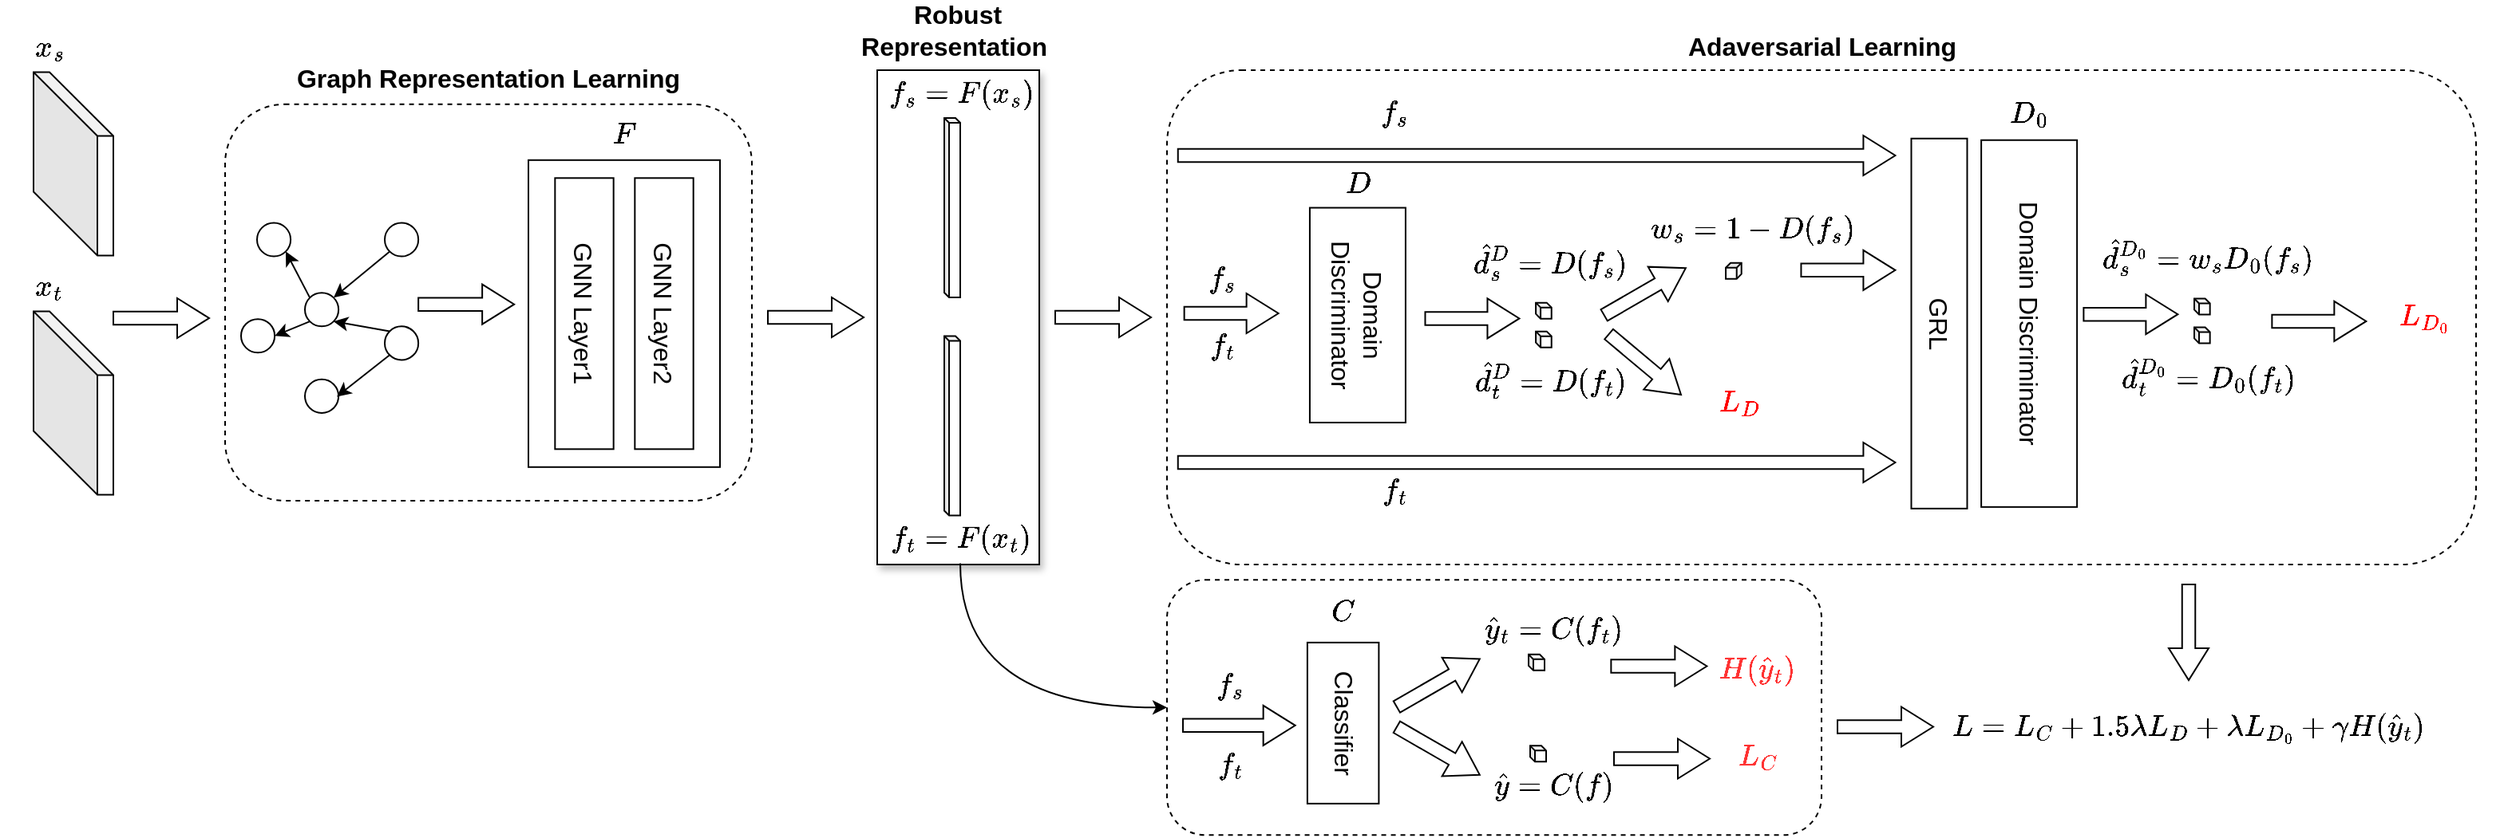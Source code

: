 <mxfile version="20.6.0" type="github">
  <diagram id="OHugUGV6JcLkJLT_VvOv" name="第 1 页">
    <mxGraphModel dx="1983" dy="684" grid="1" gridSize="10" guides="1" tooltips="1" connect="1" arrows="1" fold="1" page="1" pageScale="1" pageWidth="827" pageHeight="1169" math="1" shadow="0">
      <root>
        <mxCell id="0" />
        <mxCell id="1" parent="0" />
        <mxCell id="vVpYJYiZT_mGHktkTp3d-93" value="" style="rounded=1;whiteSpace=wrap;html=1;shadow=0;dashed=1;fontColor=#FF0000;container=0;" vertex="1" parent="1">
          <mxGeometry x="-60" y="351.4" width="330" height="248.57" as="geometry" />
        </mxCell>
        <mxCell id="vVpYJYiZT_mGHktkTp3d-1" value="" style="rounded=1;whiteSpace=wrap;html=1;shadow=0;dashed=1;fontColor=#FF0000;container=0;" vertex="1" parent="1">
          <mxGeometry x="530" y="649.68" width="410" height="160" as="geometry" />
        </mxCell>
        <mxCell id="vVpYJYiZT_mGHktkTp3d-3" value="" style="rounded=0;whiteSpace=wrap;html=1;shadow=1;fontSize=16;" vertex="1" parent="1">
          <mxGeometry x="348.5" y="330" width="101.5" height="310" as="geometry" />
        </mxCell>
        <mxCell id="vVpYJYiZT_mGHktkTp3d-4" value="" style="shape=cube;whiteSpace=wrap;html=1;boundedLbl=1;backgroundOutline=1;darkOpacity=0.05;darkOpacity2=0.1;shadow=0;fontSize=16;size=40;direction=east;" vertex="1" parent="1">
          <mxGeometry x="-180" y="331.25" width="50" height="115" as="geometry" />
        </mxCell>
        <mxCell id="vVpYJYiZT_mGHktkTp3d-5" value="$$x_s$$" style="text;html=1;strokeColor=none;fillColor=none;align=center;verticalAlign=middle;whiteSpace=wrap;rounded=0;shadow=0;fontSize=16;" vertex="1" parent="1">
          <mxGeometry x="-200" y="301.25" width="60" height="30" as="geometry" />
        </mxCell>
        <mxCell id="vVpYJYiZT_mGHktkTp3d-6" value="" style="shape=cube;whiteSpace=wrap;html=1;boundedLbl=1;backgroundOutline=1;darkOpacity=0.05;darkOpacity2=0.1;shadow=0;fontSize=16;size=40;direction=east;" vertex="1" parent="1">
          <mxGeometry x="-180" y="481.25" width="50" height="115" as="geometry" />
        </mxCell>
        <mxCell id="vVpYJYiZT_mGHktkTp3d-7" value="$$x_t$$" style="text;html=1;strokeColor=none;fillColor=none;align=center;verticalAlign=middle;whiteSpace=wrap;rounded=0;shadow=0;fontSize=16;" vertex="1" parent="1">
          <mxGeometry x="-200" y="451.25" width="60" height="30" as="geometry" />
        </mxCell>
        <mxCell id="vVpYJYiZT_mGHktkTp3d-8" value="" style="html=1;shadow=0;dashed=0;align=center;verticalAlign=middle;shape=mxgraph.arrows2.arrow;dy=0.67;dx=20;notch=0;fontSize=16;" vertex="1" parent="1">
          <mxGeometry x="-130" y="473" width="60" height="25" as="geometry" />
        </mxCell>
        <mxCell id="vVpYJYiZT_mGHktkTp3d-9" value="" style="shape=cube;whiteSpace=wrap;html=1;boundedLbl=1;backgroundOutline=1;darkOpacity=0.05;darkOpacity2=0.1;shadow=0;fontSize=16;size=3;direction=east;" vertex="1" parent="1">
          <mxGeometry x="390.5" y="360" width="10" height="112.5" as="geometry" />
        </mxCell>
        <mxCell id="vVpYJYiZT_mGHktkTp3d-10" value="" style="shape=cube;whiteSpace=wrap;html=1;boundedLbl=1;backgroundOutline=1;darkOpacity=0.05;darkOpacity2=0.1;shadow=0;fontSize=16;size=3;direction=east;" vertex="1" parent="1">
          <mxGeometry x="390.5" y="496.75" width="10" height="112.5" as="geometry" />
        </mxCell>
        <mxCell id="vVpYJYiZT_mGHktkTp3d-11" value="" style="html=1;shadow=0;dashed=0;align=center;verticalAlign=middle;shape=mxgraph.arrows2.arrow;dy=0.67;dx=20;notch=0;fontSize=16;" vertex="1" parent="1">
          <mxGeometry x="280" y="472.5" width="60" height="25" as="geometry" />
        </mxCell>
        <mxCell id="vVpYJYiZT_mGHktkTp3d-12" value="$$f_s = F(x_s)$$" style="text;html=1;strokeColor=none;fillColor=none;align=center;verticalAlign=middle;whiteSpace=wrap;rounded=0;shadow=0;fontSize=16;" vertex="1" parent="1">
          <mxGeometry x="320.5" y="330" width="160" height="30" as="geometry" />
        </mxCell>
        <mxCell id="vVpYJYiZT_mGHktkTp3d-97" style="edgeStyle=orthogonalEdgeStyle;rounded=0;orthogonalLoop=1;jettySize=auto;html=1;exitX=0.5;exitY=1;exitDx=0;exitDy=0;entryX=0;entryY=0.5;entryDx=0;entryDy=0;strokeColor=default;fontSize=16;startArrow=none;startFill=0;curved=1;" edge="1" parent="1" source="vVpYJYiZT_mGHktkTp3d-13" target="vVpYJYiZT_mGHktkTp3d-1">
          <mxGeometry relative="1" as="geometry" />
        </mxCell>
        <mxCell id="vVpYJYiZT_mGHktkTp3d-13" value="$$f_t = F(x_t)$$" style="text;html=1;strokeColor=none;fillColor=none;align=center;verticalAlign=middle;whiteSpace=wrap;rounded=0;shadow=0;fontSize=16;" vertex="1" parent="1">
          <mxGeometry x="320.5" y="609.25" width="160" height="30" as="geometry" />
        </mxCell>
        <mxCell id="vVpYJYiZT_mGHktkTp3d-14" value="$$F$$" style="text;html=1;strokeColor=none;fillColor=none;align=center;verticalAlign=middle;whiteSpace=wrap;rounded=0;shadow=0;fontSize=16;" vertex="1" parent="1">
          <mxGeometry x="160" y="354.97" width="60" height="30" as="geometry" />
        </mxCell>
        <mxCell id="vVpYJYiZT_mGHktkTp3d-15" value="" style="rounded=0;whiteSpace=wrap;html=1;shadow=0;fontSize=16;" vertex="1" parent="1">
          <mxGeometry x="130" y="386.4" width="120" height="192.5" as="geometry" />
        </mxCell>
        <mxCell id="vVpYJYiZT_mGHktkTp3d-16" value="GNN Layer2" style="rounded=0;whiteSpace=wrap;html=1;shadow=0;fontSize=16;rotation=90;container=0;" vertex="1" parent="1">
          <mxGeometry x="130" y="464.317" width="170" height="36.667" as="geometry" />
        </mxCell>
        <mxCell id="vVpYJYiZT_mGHktkTp3d-17" value="GNN Layer1" style="rounded=0;whiteSpace=wrap;html=1;shadow=0;fontSize=16;rotation=90;container=0;" vertex="1" parent="1">
          <mxGeometry x="80" y="464.317" width="170" height="36.667" as="geometry" />
        </mxCell>
        <mxCell id="vVpYJYiZT_mGHktkTp3d-18" value="$$L = L_C + 1.5\lambda L_D + \lambda L_{D_0} + \gamma H(\hat{y}_t)$$" style="text;html=1;strokeColor=none;fillColor=none;align=center;verticalAlign=middle;whiteSpace=wrap;rounded=0;shadow=0;fontSize=16;" vertex="1" parent="1">
          <mxGeometry x="1140" y="726.75" width="60" height="30" as="geometry" />
        </mxCell>
        <mxCell id="vVpYJYiZT_mGHktkTp3d-19" value="" style="group" vertex="1" connectable="0" parent="1">
          <mxGeometry x="530" y="330" width="820" height="310" as="geometry" />
        </mxCell>
        <mxCell id="vVpYJYiZT_mGHktkTp3d-20" value="" style="rounded=1;whiteSpace=wrap;html=1;shadow=0;fontColor=#FF0000;dashed=1;" vertex="1" parent="vVpYJYiZT_mGHktkTp3d-19">
          <mxGeometry width="820" height="310" as="geometry" />
        </mxCell>
        <mxCell id="vVpYJYiZT_mGHktkTp3d-21" value="" style="html=1;shadow=0;dashed=0;align=center;verticalAlign=middle;shape=mxgraph.arrows2.arrow;dy=0.67;dx=20;notch=0;fontSize=16;" vertex="1" parent="vVpYJYiZT_mGHktkTp3d-19">
          <mxGeometry x="10.815" y="140" width="58.993" height="25" as="geometry" />
        </mxCell>
        <mxCell id="vVpYJYiZT_mGHktkTp3d-22" value="$$f_s$$" style="text;html=1;strokeColor=none;fillColor=none;align=center;verticalAlign=middle;whiteSpace=wrap;rounded=0;shadow=0;fontSize=16;" vertex="1" parent="vVpYJYiZT_mGHktkTp3d-19">
          <mxGeometry x="4.916" y="115.5" width="58.993" height="30" as="geometry" />
        </mxCell>
        <mxCell id="vVpYJYiZT_mGHktkTp3d-23" value="$$f_t$$" style="text;html=1;strokeColor=none;fillColor=none;align=center;verticalAlign=middle;whiteSpace=wrap;rounded=0;shadow=0;fontSize=16;" vertex="1" parent="vVpYJYiZT_mGHktkTp3d-19">
          <mxGeometry x="4.916" y="158" width="58.993" height="30" as="geometry" />
        </mxCell>
        <mxCell id="vVpYJYiZT_mGHktkTp3d-24" value="$$D$$" style="text;html=1;strokeColor=none;fillColor=none;align=center;verticalAlign=middle;whiteSpace=wrap;rounded=0;shadow=0;fontSize=16;" vertex="1" parent="vVpYJYiZT_mGHktkTp3d-19">
          <mxGeometry x="89.964" y="56" width="58.993" height="30" as="geometry" />
        </mxCell>
        <mxCell id="vVpYJYiZT_mGHktkTp3d-25" value="Domain Discriminator" style="rounded=0;whiteSpace=wrap;html=1;shadow=0;fontSize=16;rotation=90;direction=east;" vertex="1" parent="vVpYJYiZT_mGHktkTp3d-19">
          <mxGeometry x="425.024" y="128.9" width="230.062" height="60" as="geometry" />
        </mxCell>
        <mxCell id="vVpYJYiZT_mGHktkTp3d-26" value="GRL" style="rounded=0;whiteSpace=wrap;html=1;shadow=0;fontSize=16;rotation=90;direction=east;" vertex="1" parent="vVpYJYiZT_mGHktkTp3d-19">
          <mxGeometry x="367.722" y="141.4" width="232.038" height="35" as="geometry" />
        </mxCell>
        <mxCell id="vVpYJYiZT_mGHktkTp3d-27" value="Domain Discriminator" style="rounded=0;whiteSpace=wrap;html=1;shadow=0;fontSize=16;rotation=90;direction=east;" vertex="1" parent="vVpYJYiZT_mGHktkTp3d-19">
          <mxGeometry x="52.11" y="123.63" width="134.7" height="60" as="geometry" />
        </mxCell>
        <mxCell id="vVpYJYiZT_mGHktkTp3d-28" value="$$D_0$$" style="text;html=1;strokeColor=none;fillColor=none;align=center;verticalAlign=middle;whiteSpace=wrap;rounded=0;shadow=0;fontSize=16;" vertex="1" parent="vVpYJYiZT_mGHktkTp3d-19">
          <mxGeometry x="510.553" y="11.75" width="58.993" height="30" as="geometry" />
        </mxCell>
        <mxCell id="vVpYJYiZT_mGHktkTp3d-29" value="$$w_s = 1 - D(f_s)$$" style="text;html=1;strokeColor=none;fillColor=none;align=center;verticalAlign=middle;whiteSpace=wrap;rounded=0;shadow=0;fontSize=16;" vertex="1" parent="vVpYJYiZT_mGHktkTp3d-19">
          <mxGeometry x="338.225" y="85" width="58.993" height="30" as="geometry" />
        </mxCell>
        <mxCell id="vVpYJYiZT_mGHktkTp3d-30" value="" style="html=1;shadow=0;dashed=0;align=center;verticalAlign=middle;shape=mxgraph.arrows2.arrow;dy=0.67;dx=20;notch=0;fontSize=16;" vertex="1" parent="vVpYJYiZT_mGHktkTp3d-19">
          <mxGeometry x="397.218" y="112.92" width="58.993" height="25" as="geometry" />
        </mxCell>
        <mxCell id="vVpYJYiZT_mGHktkTp3d-31" value="" style="html=1;shadow=0;dashed=0;align=center;verticalAlign=middle;shape=mxgraph.arrows2.arrow;dy=0.67;dx=20;notch=0;fontSize=16;" vertex="1" parent="vVpYJYiZT_mGHktkTp3d-19">
          <mxGeometry x="6.882" y="41" width="449.329" height="25" as="geometry" />
        </mxCell>
        <mxCell id="vVpYJYiZT_mGHktkTp3d-32" value="" style="html=1;shadow=0;dashed=0;align=center;verticalAlign=middle;shape=mxgraph.arrows2.arrow;dy=0.67;dx=20;notch=0;fontSize=16;" vertex="1" parent="vVpYJYiZT_mGHktkTp3d-19">
          <mxGeometry x="6.882" y="233.5" width="449.329" height="25" as="geometry" />
        </mxCell>
        <mxCell id="vVpYJYiZT_mGHktkTp3d-33" value="" style="html=1;shadow=0;dashed=0;align=center;verticalAlign=middle;shape=mxgraph.arrows2.arrow;dy=0.67;dx=20;notch=0;fontSize=16;" vertex="1" parent="vVpYJYiZT_mGHktkTp3d-19">
          <mxGeometry x="574.197" y="140.59" width="58.993" height="25" as="geometry" />
        </mxCell>
        <mxCell id="vVpYJYiZT_mGHktkTp3d-34" value="" style="shape=cube;whiteSpace=wrap;html=1;boundedLbl=1;backgroundOutline=1;darkOpacity=0.05;darkOpacity2=0.1;shadow=0;fontSize=16;size=3;direction=east;" vertex="1" parent="vVpYJYiZT_mGHktkTp3d-19">
          <mxGeometry x="643.494" y="143.21" width="9.832" height="10" as="geometry" />
        </mxCell>
        <mxCell id="vVpYJYiZT_mGHktkTp3d-35" value="$$\hat{d}^{D_0}_s = w_sD_0(f_s)$$" style="text;html=1;strokeColor=none;fillColor=none;align=center;verticalAlign=middle;whiteSpace=wrap;rounded=0;shadow=0;fontSize=16;" vertex="1" parent="vVpYJYiZT_mGHktkTp3d-19">
          <mxGeometry x="623.357" y="101.48" width="58.993" height="30" as="geometry" />
        </mxCell>
        <mxCell id="vVpYJYiZT_mGHktkTp3d-36" value="" style="shape=cube;whiteSpace=wrap;html=1;boundedLbl=1;backgroundOutline=1;darkOpacity=0.05;darkOpacity2=0.1;shadow=0;fontSize=16;size=3;direction=east;" vertex="1" parent="vVpYJYiZT_mGHktkTp3d-19">
          <mxGeometry x="643.494" y="161.21" width="9.832" height="10" as="geometry" />
        </mxCell>
        <mxCell id="vVpYJYiZT_mGHktkTp3d-37" value="$$\hat{d}^{D_0}_t = D_0(f_t)$$" style="text;html=1;strokeColor=none;fillColor=none;align=center;verticalAlign=middle;whiteSpace=wrap;rounded=0;shadow=0;fontSize=16;" vertex="1" parent="vVpYJYiZT_mGHktkTp3d-19">
          <mxGeometry x="623.357" y="175.79" width="58.993" height="30" as="geometry" />
        </mxCell>
        <mxCell id="vVpYJYiZT_mGHktkTp3d-38" value="" style="html=1;shadow=0;dashed=0;align=center;verticalAlign=middle;shape=mxgraph.arrows2.arrow;dy=0.67;dx=20;notch=0;fontSize=16;" vertex="1" parent="vVpYJYiZT_mGHktkTp3d-19">
          <mxGeometry x="692.182" y="144.96" width="58.993" height="25" as="geometry" />
        </mxCell>
        <mxCell id="vVpYJYiZT_mGHktkTp3d-39" value="&lt;font color=&quot;#ff0000&quot;&gt;$$L_{D_0}$$&lt;/font&gt;" style="text;html=1;strokeColor=none;fillColor=none;align=center;verticalAlign=middle;whiteSpace=wrap;rounded=0;shadow=0;fontSize=16;" vertex="1" parent="vVpYJYiZT_mGHktkTp3d-19">
          <mxGeometry x="757.792" y="139.96" width="58.993" height="30" as="geometry" />
        </mxCell>
        <mxCell id="vVpYJYiZT_mGHktkTp3d-40" value="$$f_s$$" style="text;html=1;strokeColor=none;fillColor=none;align=center;verticalAlign=middle;whiteSpace=wrap;rounded=0;shadow=0;fontSize=16;" vertex="1" parent="vVpYJYiZT_mGHktkTp3d-19">
          <mxGeometry x="113.07" y="11.75" width="58.993" height="30" as="geometry" />
        </mxCell>
        <mxCell id="vVpYJYiZT_mGHktkTp3d-41" value="$$f_t$$" style="text;html=1;strokeColor=none;fillColor=none;align=center;verticalAlign=middle;whiteSpace=wrap;rounded=0;shadow=0;fontSize=16;" vertex="1" parent="vVpYJYiZT_mGHktkTp3d-19">
          <mxGeometry x="113.07" y="249.25" width="58.993" height="30" as="geometry" />
        </mxCell>
        <mxCell id="vVpYJYiZT_mGHktkTp3d-42" value="" style="html=1;shadow=0;dashed=0;align=center;verticalAlign=middle;shape=mxgraph.arrows2.arrow;dy=0.67;dx=20;notch=0;fontSize=16;" vertex="1" parent="vVpYJYiZT_mGHktkTp3d-19">
          <mxGeometry x="161.739" y="143.2" width="58.993" height="25" as="geometry" />
        </mxCell>
        <mxCell id="vVpYJYiZT_mGHktkTp3d-43" value="" style="shape=cube;whiteSpace=wrap;html=1;boundedLbl=1;backgroundOutline=1;darkOpacity=0.05;darkOpacity2=0.1;shadow=0;fontSize=16;size=3;direction=east;" vertex="1" parent="vVpYJYiZT_mGHktkTp3d-19">
          <mxGeometry x="231.035" y="145.82" width="9.832" height="10" as="geometry" />
        </mxCell>
        <mxCell id="vVpYJYiZT_mGHktkTp3d-44" value="$$\hat{d}^D_s = D(f_s)$$" style="text;html=1;strokeColor=none;fillColor=none;align=center;verticalAlign=middle;whiteSpace=wrap;rounded=0;shadow=0;fontSize=16;" vertex="1" parent="vVpYJYiZT_mGHktkTp3d-19">
          <mxGeometry x="210.899" y="104.09" width="58.993" height="30" as="geometry" />
        </mxCell>
        <mxCell id="vVpYJYiZT_mGHktkTp3d-45" value="" style="shape=cube;whiteSpace=wrap;html=1;boundedLbl=1;backgroundOutline=1;darkOpacity=0.05;darkOpacity2=0.1;shadow=0;fontSize=16;size=3;direction=east;" vertex="1" parent="vVpYJYiZT_mGHktkTp3d-19">
          <mxGeometry x="231.035" y="163.82" width="9.832" height="10" as="geometry" />
        </mxCell>
        <mxCell id="vVpYJYiZT_mGHktkTp3d-46" value="$$\hat{d}^D_t = D(f_t)$$" style="text;html=1;strokeColor=none;fillColor=none;align=center;verticalAlign=middle;whiteSpace=wrap;rounded=0;shadow=0;fontSize=16;" vertex="1" parent="vVpYJYiZT_mGHktkTp3d-19">
          <mxGeometry x="210.899" y="178.4" width="58.993" height="30" as="geometry" />
        </mxCell>
        <mxCell id="vVpYJYiZT_mGHktkTp3d-47" value="" style="html=1;shadow=0;dashed=0;align=center;verticalAlign=middle;shape=mxgraph.arrows2.arrow;dy=0.67;dx=20;notch=0;fontSize=16;rotation=-30;" vertex="1" parent="vVpYJYiZT_mGHktkTp3d-19">
          <mxGeometry x="269.892" y="126.4" width="58.993" height="25" as="geometry" />
        </mxCell>
        <mxCell id="vVpYJYiZT_mGHktkTp3d-48" value="&lt;font color=&quot;#ff0000&quot;&gt;$$L_{D}$$&lt;/font&gt;" style="text;html=1;strokeColor=none;fillColor=none;align=center;verticalAlign=middle;whiteSpace=wrap;rounded=0;shadow=0;fontSize=16;" vertex="1" parent="vVpYJYiZT_mGHktkTp3d-19">
          <mxGeometry x="328.885" y="192.5" width="58.993" height="30" as="geometry" />
        </mxCell>
        <mxCell id="vVpYJYiZT_mGHktkTp3d-49" value="" style="shape=cube;whiteSpace=wrap;html=1;boundedLbl=1;backgroundOutline=1;darkOpacity=0.05;darkOpacity2=0.1;shadow=0;fontSize=16;size=3;direction=south;" vertex="1" parent="vVpYJYiZT_mGHktkTp3d-19">
          <mxGeometry x="350.024" y="120.84" width="9.832" height="10" as="geometry" />
        </mxCell>
        <mxCell id="vVpYJYiZT_mGHktkTp3d-50" value="" style="html=1;shadow=0;dashed=0;align=center;verticalAlign=middle;shape=mxgraph.arrows2.arrow;dy=0.67;dx=20;notch=0;fontSize=16;rotation=40;" vertex="1" parent="vVpYJYiZT_mGHktkTp3d-19">
          <mxGeometry x="269.892" y="172.03" width="58.993" height="25" as="geometry" />
        </mxCell>
        <mxCell id="vVpYJYiZT_mGHktkTp3d-51" value="" style="html=1;shadow=0;dashed=0;align=center;verticalAlign=middle;shape=mxgraph.arrows2.arrow;dy=0.67;dx=20;notch=0;fontSize=16;" vertex="1" parent="1">
          <mxGeometry x="950" y="729.25" width="60" height="25" as="geometry" />
        </mxCell>
        <mxCell id="vVpYJYiZT_mGHktkTp3d-52" value="" style="html=1;shadow=0;dashed=0;align=center;verticalAlign=middle;shape=mxgraph.arrows2.arrow;dy=0.67;dx=20;notch=0;fontSize=16;rotation=90;" vertex="1" parent="1">
          <mxGeometry x="1140" y="670" width="60" height="25" as="geometry" />
        </mxCell>
        <mxCell id="vVpYJYiZT_mGHktkTp3d-58" value="Classifier" style="rounded=0;whiteSpace=wrap;html=1;shadow=0;fontSize=16;rotation=90;direction=east;" vertex="1" parent="1">
          <mxGeometry x="589.82" y="717.06" width="101" height="44.75" as="geometry" />
        </mxCell>
        <mxCell id="vVpYJYiZT_mGHktkTp3d-59" value="" style="html=1;shadow=0;dashed=0;align=center;verticalAlign=middle;shape=mxgraph.arrows2.arrow;dy=0.67;dx=20;notch=0;fontSize=16;rotation=-30;" vertex="1" parent="1">
          <mxGeometry x="669.91" y="701.75" width="60" height="25" as="geometry" />
        </mxCell>
        <mxCell id="vVpYJYiZT_mGHktkTp3d-60" value="" style="shape=cube;whiteSpace=wrap;html=1;boundedLbl=1;backgroundOutline=1;darkOpacity=0.05;darkOpacity2=0.1;shadow=0;fontSize=16;size=3;direction=east;" vertex="1" parent="1">
          <mxGeometry x="757.5" y="753.68" width="10" height="10" as="geometry" />
        </mxCell>
        <mxCell id="vVpYJYiZT_mGHktkTp3d-61" value="$$\hat{y} = C(f)$$" style="text;html=1;strokeColor=none;fillColor=none;align=center;verticalAlign=middle;whiteSpace=wrap;rounded=0;shadow=0;fontSize=16;" vertex="1" parent="1">
          <mxGeometry x="741.82" y="763.68" width="60" height="30" as="geometry" />
        </mxCell>
        <mxCell id="vVpYJYiZT_mGHktkTp3d-62" value="$$C$$" style="text;html=1;strokeColor=none;fillColor=none;align=center;verticalAlign=middle;whiteSpace=wrap;rounded=0;shadow=0;fontSize=16;" vertex="1" parent="1">
          <mxGeometry x="610.32" y="654.68" width="60" height="30" as="geometry" />
        </mxCell>
        <mxCell id="vVpYJYiZT_mGHktkTp3d-63" value="$$\hat{y}_t = C(f_t)$$" style="text;html=1;strokeColor=none;fillColor=none;align=center;verticalAlign=middle;whiteSpace=wrap;rounded=0;shadow=0;fontSize=16;" vertex="1" parent="1">
          <mxGeometry x="741.82" y="666.43" width="60" height="30" as="geometry" />
        </mxCell>
        <mxCell id="vVpYJYiZT_mGHktkTp3d-64" value="" style="html=1;shadow=0;dashed=0;align=center;verticalAlign=middle;shape=mxgraph.arrows2.arrow;dy=0.67;dx=20;notch=0;fontSize=16;rotation=0;" vertex="1" parent="1">
          <mxGeometry x="540" y="728.43" width="70.32" height="25" as="geometry" />
        </mxCell>
        <mxCell id="vVpYJYiZT_mGHktkTp3d-65" value="" style="html=1;shadow=0;dashed=0;align=center;verticalAlign=middle;shape=mxgraph.arrows2.arrow;dy=0.67;dx=20;notch=0;fontSize=16;" vertex="1" parent="1">
          <mxGeometry x="810" y="749.25" width="60" height="25" as="geometry" />
        </mxCell>
        <mxCell id="vVpYJYiZT_mGHktkTp3d-66" value="$$f_s$$" style="text;html=1;strokeColor=none;fillColor=none;align=center;verticalAlign=middle;whiteSpace=wrap;rounded=0;shadow=0;fontSize=16;" vertex="1" parent="1">
          <mxGeometry x="540" y="701.43" width="60" height="30" as="geometry" />
        </mxCell>
        <mxCell id="vVpYJYiZT_mGHktkTp3d-67" value="$$f_t$$" style="text;html=1;strokeColor=none;fillColor=none;align=center;verticalAlign=middle;whiteSpace=wrap;rounded=0;shadow=0;fontSize=16;" vertex="1" parent="1">
          <mxGeometry x="540" y="751.43" width="60" height="30" as="geometry" />
        </mxCell>
        <mxCell id="vVpYJYiZT_mGHktkTp3d-68" value="&lt;b&gt;&lt;font color=&quot;#ff3333&quot;&gt;$$L_{C}$$&lt;/font&gt;&lt;/b&gt;" style="text;html=1;strokeColor=none;fillColor=none;align=center;verticalAlign=middle;whiteSpace=wrap;rounded=0;shadow=0;fontSize=16;" vertex="1" parent="1">
          <mxGeometry x="870" y="744.68" width="60" height="30" as="geometry" />
        </mxCell>
        <mxCell id="vVpYJYiZT_mGHktkTp3d-69" value="&lt;font color=&quot;#ff3333&quot;&gt;$$H(\hat{y}_t)$$&lt;/font&gt;" style="text;html=1;strokeColor=none;fillColor=none;align=center;verticalAlign=middle;whiteSpace=wrap;rounded=0;shadow=0;fontSize=16;" vertex="1" parent="1">
          <mxGeometry x="870.0" y="691.25" width="60" height="30" as="geometry" />
        </mxCell>
        <mxCell id="vVpYJYiZT_mGHktkTp3d-70" value="&lt;b&gt;Robust Representation&amp;nbsp;&lt;/b&gt;" style="text;html=1;strokeColor=none;fillColor=none;align=center;verticalAlign=middle;whiteSpace=wrap;rounded=0;shadow=0;dashed=1;fontSize=16;fontColor=#000000;" vertex="1" parent="1">
          <mxGeometry x="369.25" y="290" width="60" height="30" as="geometry" />
        </mxCell>
        <mxCell id="vVpYJYiZT_mGHktkTp3d-73" value="" style="html=1;shadow=0;dashed=0;align=center;verticalAlign=middle;shape=mxgraph.arrows2.arrow;dy=0.67;dx=20;notch=0;fontSize=16;rotation=30;" vertex="1" parent="1">
          <mxGeometry x="669.91" y="744.43" width="60" height="25" as="geometry" />
        </mxCell>
        <mxCell id="vVpYJYiZT_mGHktkTp3d-74" value="" style="shape=cube;whiteSpace=wrap;html=1;boundedLbl=1;backgroundOutline=1;darkOpacity=0.05;darkOpacity2=0.1;shadow=0;fontSize=16;size=3;direction=east;" vertex="1" parent="1">
          <mxGeometry x="756.5" y="696.43" width="10" height="10" as="geometry" />
        </mxCell>
        <mxCell id="vVpYJYiZT_mGHktkTp3d-75" value="" style="html=1;shadow=0;dashed=0;align=center;verticalAlign=middle;shape=mxgraph.arrows2.arrow;dy=0.67;dx=20;notch=0;fontSize=16;" vertex="1" parent="1">
          <mxGeometry x="808.18" y="691.25" width="60" height="25" as="geometry" />
        </mxCell>
        <mxCell id="vVpYJYiZT_mGHktkTp3d-92" value="" style="group" vertex="1" connectable="0" parent="1">
          <mxGeometry x="-50" y="425.72" width="111.07" height="119.25" as="geometry" />
        </mxCell>
        <mxCell id="vVpYJYiZT_mGHktkTp3d-77" value="" style="ellipse;whiteSpace=wrap;html=1;aspect=fixed;container=0;" vertex="1" parent="vVpYJYiZT_mGHktkTp3d-92">
          <mxGeometry x="10" width="21.07" height="21.07" as="geometry" />
        </mxCell>
        <mxCell id="vVpYJYiZT_mGHktkTp3d-86" style="edgeStyle=none;rounded=0;orthogonalLoop=1;jettySize=auto;html=1;exitX=0;exitY=0;exitDx=0;exitDy=0;entryX=1;entryY=1;entryDx=0;entryDy=0;strokeColor=default;startArrow=none;startFill=0;" edge="1" parent="vVpYJYiZT_mGHktkTp3d-92" source="vVpYJYiZT_mGHktkTp3d-78" target="vVpYJYiZT_mGHktkTp3d-77">
          <mxGeometry relative="1" as="geometry" />
        </mxCell>
        <mxCell id="vVpYJYiZT_mGHktkTp3d-78" value="" style="ellipse;whiteSpace=wrap;html=1;aspect=fixed;container=0;" vertex="1" parent="vVpYJYiZT_mGHktkTp3d-92">
          <mxGeometry x="40" y="43.87" width="21.07" height="21.07" as="geometry" />
        </mxCell>
        <mxCell id="vVpYJYiZT_mGHktkTp3d-79" value="" style="ellipse;whiteSpace=wrap;html=1;aspect=fixed;container=0;" vertex="1" parent="vVpYJYiZT_mGHktkTp3d-92">
          <mxGeometry y="60.36" width="21.07" height="21.07" as="geometry" />
        </mxCell>
        <mxCell id="vVpYJYiZT_mGHktkTp3d-87" style="edgeStyle=none;rounded=0;orthogonalLoop=1;jettySize=auto;html=1;exitX=0;exitY=1;exitDx=0;exitDy=0;entryX=1;entryY=0.5;entryDx=0;entryDy=0;strokeColor=default;startArrow=none;startFill=0;" edge="1" parent="vVpYJYiZT_mGHktkTp3d-92" source="vVpYJYiZT_mGHktkTp3d-78" target="vVpYJYiZT_mGHktkTp3d-79">
          <mxGeometry relative="1" as="geometry" />
        </mxCell>
        <mxCell id="vVpYJYiZT_mGHktkTp3d-80" value="" style="ellipse;whiteSpace=wrap;html=1;aspect=fixed;container=0;" vertex="1" parent="vVpYJYiZT_mGHktkTp3d-92">
          <mxGeometry x="40" y="98.18" width="21.07" height="21.07" as="geometry" />
        </mxCell>
        <mxCell id="vVpYJYiZT_mGHktkTp3d-90" style="edgeStyle=none;rounded=0;orthogonalLoop=1;jettySize=auto;html=1;exitX=0;exitY=1;exitDx=0;exitDy=0;entryX=1;entryY=0;entryDx=0;entryDy=0;strokeColor=default;startArrow=none;startFill=0;" edge="1" parent="vVpYJYiZT_mGHktkTp3d-92" source="vVpYJYiZT_mGHktkTp3d-81" target="vVpYJYiZT_mGHktkTp3d-78">
          <mxGeometry relative="1" as="geometry" />
        </mxCell>
        <mxCell id="vVpYJYiZT_mGHktkTp3d-81" value="" style="ellipse;whiteSpace=wrap;html=1;aspect=fixed;container=0;" vertex="1" parent="vVpYJYiZT_mGHktkTp3d-92">
          <mxGeometry x="90" width="21.07" height="21.07" as="geometry" />
        </mxCell>
        <mxCell id="vVpYJYiZT_mGHktkTp3d-88" style="edgeStyle=none;rounded=0;orthogonalLoop=1;jettySize=auto;html=1;exitX=0;exitY=0;exitDx=0;exitDy=0;entryX=1;entryY=1;entryDx=0;entryDy=0;strokeColor=default;startArrow=none;startFill=0;" edge="1" parent="vVpYJYiZT_mGHktkTp3d-92" source="vVpYJYiZT_mGHktkTp3d-82" target="vVpYJYiZT_mGHktkTp3d-78">
          <mxGeometry relative="1" as="geometry" />
        </mxCell>
        <mxCell id="vVpYJYiZT_mGHktkTp3d-89" style="edgeStyle=none;rounded=0;orthogonalLoop=1;jettySize=auto;html=1;exitX=0;exitY=1;exitDx=0;exitDy=0;strokeColor=default;startArrow=none;startFill=0;" edge="1" parent="vVpYJYiZT_mGHktkTp3d-92" source="vVpYJYiZT_mGHktkTp3d-82">
          <mxGeometry relative="1" as="geometry">
            <mxPoint x="60" y="109" as="targetPoint" />
          </mxGeometry>
        </mxCell>
        <mxCell id="vVpYJYiZT_mGHktkTp3d-82" value="" style="ellipse;whiteSpace=wrap;html=1;aspect=fixed;container=0;" vertex="1" parent="vVpYJYiZT_mGHktkTp3d-92">
          <mxGeometry x="90" y="64.94" width="21.07" height="21.07" as="geometry" />
        </mxCell>
        <mxCell id="vVpYJYiZT_mGHktkTp3d-94" value="" style="html=1;shadow=0;dashed=0;align=center;verticalAlign=middle;shape=mxgraph.arrows2.arrow;dy=0.67;dx=20;notch=0;fontSize=16;" vertex="1" parent="1">
          <mxGeometry x="61.07" y="464.32" width="60" height="25" as="geometry" />
        </mxCell>
        <mxCell id="vVpYJYiZT_mGHktkTp3d-95" value="&lt;font style=&quot;font-size: 16px;&quot;&gt;&lt;b&gt;Graph Representation Learning&lt;/b&gt;&lt;/font&gt;" style="text;html=1;strokeColor=none;fillColor=none;align=center;verticalAlign=middle;whiteSpace=wrap;rounded=0;" vertex="1" parent="1">
          <mxGeometry x="-30" y="320" width="270" height="30" as="geometry" />
        </mxCell>
        <mxCell id="vVpYJYiZT_mGHktkTp3d-96" value="&lt;b&gt;Adaversarial Learning&lt;/b&gt;" style="text;html=1;strokeColor=none;fillColor=none;align=center;verticalAlign=middle;whiteSpace=wrap;rounded=0;fontSize=16;" vertex="1" parent="1">
          <mxGeometry x="828.5" y="300" width="223" height="30" as="geometry" />
        </mxCell>
        <mxCell id="vVpYJYiZT_mGHktkTp3d-98" value="" style="html=1;shadow=0;dashed=0;align=center;verticalAlign=middle;shape=mxgraph.arrows2.arrow;dy=0.67;dx=20;notch=0;fontSize=16;" vertex="1" parent="1">
          <mxGeometry x="460" y="472.5" width="60" height="25" as="geometry" />
        </mxCell>
      </root>
    </mxGraphModel>
  </diagram>
</mxfile>
